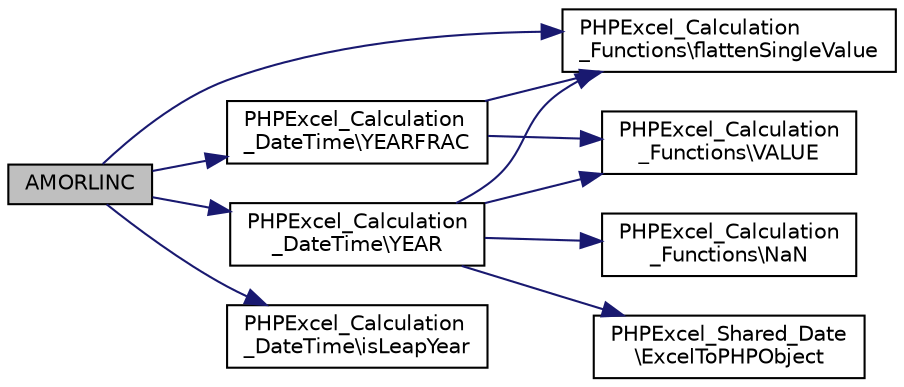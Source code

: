 digraph "AMORLINC"
{
  edge [fontname="Helvetica",fontsize="10",labelfontname="Helvetica",labelfontsize="10"];
  node [fontname="Helvetica",fontsize="10",shape=record];
  rankdir="LR";
  Node17 [label="AMORLINC",height=0.2,width=0.4,color="black", fillcolor="grey75", style="filled", fontcolor="black"];
  Node17 -> Node18 [color="midnightblue",fontsize="10",style="solid",fontname="Helvetica"];
  Node18 [label="PHPExcel_Calculation\l_Functions\\flattenSingleValue",height=0.2,width=0.4,color="black", fillcolor="white", style="filled",URL="$class_p_h_p_excel___calculation___functions.html#acaf2a2e8a02edcc96314474aa06d8550"];
  Node17 -> Node19 [color="midnightblue",fontsize="10",style="solid",fontname="Helvetica"];
  Node19 [label="PHPExcel_Calculation\l_DateTime\\YEAR",height=0.2,width=0.4,color="black", fillcolor="white", style="filled",URL="$class_p_h_p_excel___calculation___date_time.html#ac8d1f65061b2feff8789d2d8a5746bdd"];
  Node19 -> Node18 [color="midnightblue",fontsize="10",style="solid",fontname="Helvetica"];
  Node19 -> Node20 [color="midnightblue",fontsize="10",style="solid",fontname="Helvetica"];
  Node20 [label="PHPExcel_Calculation\l_Functions\\VALUE",height=0.2,width=0.4,color="black", fillcolor="white", style="filled",URL="$class_p_h_p_excel___calculation___functions.html#a2cc495b625ec296fd11527f968a37698"];
  Node19 -> Node21 [color="midnightblue",fontsize="10",style="solid",fontname="Helvetica"];
  Node21 [label="PHPExcel_Calculation\l_Functions\\NaN",height=0.2,width=0.4,color="black", fillcolor="white", style="filled",URL="$class_p_h_p_excel___calculation___functions.html#ad35ef66aa71a12a3f978b34c0e595a89"];
  Node19 -> Node22 [color="midnightblue",fontsize="10",style="solid",fontname="Helvetica"];
  Node22 [label="PHPExcel_Shared_Date\l\\ExcelToPHPObject",height=0.2,width=0.4,color="black", fillcolor="white", style="filled",URL="$class_p_h_p_excel___shared___date.html#add55323c5d87e387d92dd84873cd1995"];
  Node17 -> Node23 [color="midnightblue",fontsize="10",style="solid",fontname="Helvetica"];
  Node23 [label="PHPExcel_Calculation\l_DateTime\\YEARFRAC",height=0.2,width=0.4,color="black", fillcolor="white", style="filled",URL="$class_p_h_p_excel___calculation___date_time.html#a5a1e26f8850b53789d094781767f2e7d"];
  Node23 -> Node18 [color="midnightblue",fontsize="10",style="solid",fontname="Helvetica"];
  Node23 -> Node20 [color="midnightblue",fontsize="10",style="solid",fontname="Helvetica"];
  Node17 -> Node24 [color="midnightblue",fontsize="10",style="solid",fontname="Helvetica"];
  Node24 [label="PHPExcel_Calculation\l_DateTime\\isLeapYear",height=0.2,width=0.4,color="black", fillcolor="white", style="filled",URL="$class_p_h_p_excel___calculation___date_time.html#aad30ef308c5cb133adaf4607a15562c4"];
}
